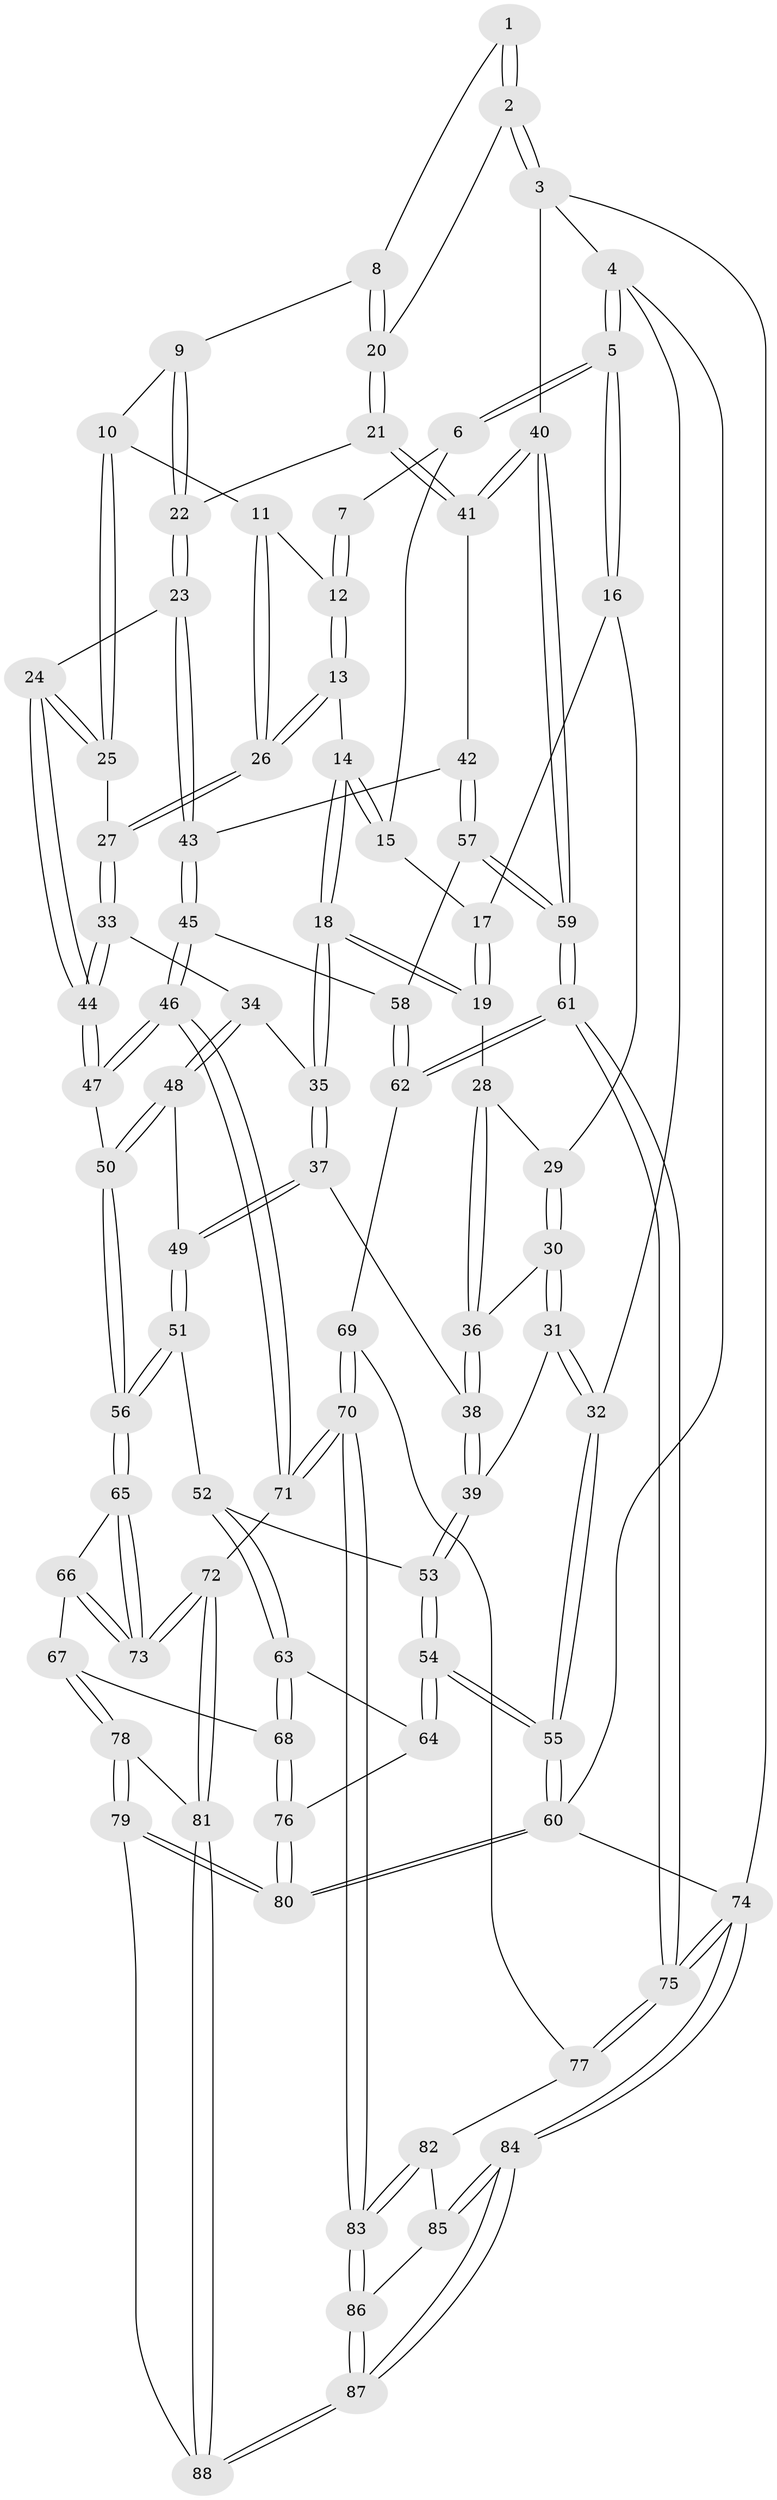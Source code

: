 // Generated by graph-tools (version 1.1) at 2025/03/03/09/25 03:03:25]
// undirected, 88 vertices, 217 edges
graph export_dot {
graph [start="1"]
  node [color=gray90,style=filled];
  1 [pos="+0.581544529197035+0"];
  2 [pos="+1+0"];
  3 [pos="+1+0"];
  4 [pos="+0+0"];
  5 [pos="+0+0"];
  6 [pos="+0.3105411299505752+0"];
  7 [pos="+0.471213718625156+0"];
  8 [pos="+0.6530242613471329+0.07179824022389088"];
  9 [pos="+0.6486437565178721+0.07787727363461659"];
  10 [pos="+0.6165357606761788+0.0965975290788787"];
  11 [pos="+0.545538365037385+0.08217557555252375"];
  12 [pos="+0.5137528209283554+0.04892717384630766"];
  13 [pos="+0.3676151532276115+0.141084046579236"];
  14 [pos="+0.3454625516215779+0.14541614865428923"];
  15 [pos="+0.30675123456141+0"];
  16 [pos="+0.04191051688438281+0.02153570275805234"];
  17 [pos="+0.21113573072276304+0.07687255826652409"];
  18 [pos="+0.3361130836404473+0.15891692021403553"];
  19 [pos="+0.24046575449425864+0.16489548501286022"];
  20 [pos="+1+0"];
  21 [pos="+0.8343072616242817+0.17390034184171432"];
  22 [pos="+0.8218518100391665+0.18032346441859637"];
  23 [pos="+0.7305685989712386+0.2573116602760089"];
  24 [pos="+0.6979048427114658+0.2541324107406032"];
  25 [pos="+0.663272436241027+0.23188661481691142"];
  26 [pos="+0.5151430775023589+0.21399700709411462"];
  27 [pos="+0.5225316690341012+0.24039292311831092"];
  28 [pos="+0.2046485910693796+0.18231309290046632"];
  29 [pos="+0.06090872053059034+0.06084116925840499"];
  30 [pos="+0.07278262686575258+0.21695579840731974"];
  31 [pos="+0.024363223681514702+0.330554155141669"];
  32 [pos="+0+0.3422097698084985"];
  33 [pos="+0.4672004178714404+0.34692056194753523"];
  34 [pos="+0.4255072959803997+0.33842661725944473"];
  35 [pos="+0.3603685865314338+0.32355888608014755"];
  36 [pos="+0.19713383731375866+0.19749182933708892"];
  37 [pos="+0.2721983871378189+0.377420687176866"];
  38 [pos="+0.18853055306899072+0.35974054666078953"];
  39 [pos="+0.1286620396755215+0.3760324462817133"];
  40 [pos="+1+0.4668677779679504"];
  41 [pos="+0.9867019476228488+0.4047530880955431"];
  42 [pos="+0.8123425459165055+0.41924721595549885"];
  43 [pos="+0.7783501971789804+0.41822189853437"];
  44 [pos="+0.5377413327717738+0.4368892395373847"];
  45 [pos="+0.6595479809571735+0.5417501921741142"];
  46 [pos="+0.6265413631317512+0.5498633115028857"];
  47 [pos="+0.5675225661491275+0.5313821842978819"];
  48 [pos="+0.3807061190324589+0.47019573229638245"];
  49 [pos="+0.2800550658802295+0.41272907127945735"];
  50 [pos="+0.5044219458809321+0.5706138905100707"];
  51 [pos="+0.2915872904374984+0.5775928258436607"];
  52 [pos="+0.2834284910878179+0.5841027196164149"];
  53 [pos="+0.11180723682253033+0.5303914960086554"];
  54 [pos="+0+0.7386310469196061"];
  55 [pos="+0+0.7959810042773663"];
  56 [pos="+0.48014177167906197+0.589535323220682"];
  57 [pos="+0.8594237524062219+0.5608181917292442"];
  58 [pos="+0.7575884488985748+0.5911183687864663"];
  59 [pos="+1+0.5582560339245932"];
  60 [pos="+0+1"];
  61 [pos="+1+0.5819954784809839"];
  62 [pos="+0.8359826110255587+0.6877930583951986"];
  63 [pos="+0.2535989600208812+0.6655573250225136"];
  64 [pos="+0.21900498025591913+0.6855126556314238"];
  65 [pos="+0.472546477485653+0.6253970781624077"];
  66 [pos="+0.41086660211398596+0.7688844624700044"];
  67 [pos="+0.3736581569623792+0.7970278240817973"];
  68 [pos="+0.3639724574520873+0.7944249561048268"];
  69 [pos="+0.8124824517481234+0.7594163532091385"];
  70 [pos="+0.6939556447983216+0.8308211514074425"];
  71 [pos="+0.6724581268263335+0.8191182990457426"];
  72 [pos="+0.5955522307100884+0.8363382882816047"];
  73 [pos="+0.5859113522054976+0.8300842833525701"];
  74 [pos="+1+1"];
  75 [pos="+1+0.7436166627534235"];
  76 [pos="+0.2271081711670523+0.8461506240004207"];
  77 [pos="+0.9457920849373291+0.8368295014121214"];
  78 [pos="+0.39313103514411657+0.8843679604431199"];
  79 [pos="+0.30409813001366126+1"];
  80 [pos="+0+1"];
  81 [pos="+0.545450614179181+0.8973999910282351"];
  82 [pos="+0.9350369780000586+0.8507469775205242"];
  83 [pos="+0.7413517028041577+0.9344373705153826"];
  84 [pos="+0.8918257429279989+1"];
  85 [pos="+0.9278379693336379+0.8867214011892228"];
  86 [pos="+0.7530538699832311+1"];
  87 [pos="+0.7675282292057087+1"];
  88 [pos="+0.5110909482245644+1"];
  1 -- 2;
  1 -- 2;
  1 -- 8;
  2 -- 3;
  2 -- 3;
  2 -- 20;
  3 -- 4;
  3 -- 40;
  3 -- 74;
  4 -- 5;
  4 -- 5;
  4 -- 32;
  4 -- 60;
  5 -- 6;
  5 -- 6;
  5 -- 16;
  5 -- 16;
  6 -- 7;
  6 -- 15;
  7 -- 12;
  7 -- 12;
  8 -- 9;
  8 -- 20;
  8 -- 20;
  9 -- 10;
  9 -- 22;
  9 -- 22;
  10 -- 11;
  10 -- 25;
  10 -- 25;
  11 -- 12;
  11 -- 26;
  11 -- 26;
  12 -- 13;
  12 -- 13;
  13 -- 14;
  13 -- 26;
  13 -- 26;
  14 -- 15;
  14 -- 15;
  14 -- 18;
  14 -- 18;
  15 -- 17;
  16 -- 17;
  16 -- 29;
  17 -- 19;
  17 -- 19;
  18 -- 19;
  18 -- 19;
  18 -- 35;
  18 -- 35;
  19 -- 28;
  20 -- 21;
  20 -- 21;
  21 -- 22;
  21 -- 41;
  21 -- 41;
  22 -- 23;
  22 -- 23;
  23 -- 24;
  23 -- 43;
  23 -- 43;
  24 -- 25;
  24 -- 25;
  24 -- 44;
  24 -- 44;
  25 -- 27;
  26 -- 27;
  26 -- 27;
  27 -- 33;
  27 -- 33;
  28 -- 29;
  28 -- 36;
  28 -- 36;
  29 -- 30;
  29 -- 30;
  30 -- 31;
  30 -- 31;
  30 -- 36;
  31 -- 32;
  31 -- 32;
  31 -- 39;
  32 -- 55;
  32 -- 55;
  33 -- 34;
  33 -- 44;
  33 -- 44;
  34 -- 35;
  34 -- 48;
  34 -- 48;
  35 -- 37;
  35 -- 37;
  36 -- 38;
  36 -- 38;
  37 -- 38;
  37 -- 49;
  37 -- 49;
  38 -- 39;
  38 -- 39;
  39 -- 53;
  39 -- 53;
  40 -- 41;
  40 -- 41;
  40 -- 59;
  40 -- 59;
  41 -- 42;
  42 -- 43;
  42 -- 57;
  42 -- 57;
  43 -- 45;
  43 -- 45;
  44 -- 47;
  44 -- 47;
  45 -- 46;
  45 -- 46;
  45 -- 58;
  46 -- 47;
  46 -- 47;
  46 -- 71;
  46 -- 71;
  47 -- 50;
  48 -- 49;
  48 -- 50;
  48 -- 50;
  49 -- 51;
  49 -- 51;
  50 -- 56;
  50 -- 56;
  51 -- 52;
  51 -- 56;
  51 -- 56;
  52 -- 53;
  52 -- 63;
  52 -- 63;
  53 -- 54;
  53 -- 54;
  54 -- 55;
  54 -- 55;
  54 -- 64;
  54 -- 64;
  55 -- 60;
  55 -- 60;
  56 -- 65;
  56 -- 65;
  57 -- 58;
  57 -- 59;
  57 -- 59;
  58 -- 62;
  58 -- 62;
  59 -- 61;
  59 -- 61;
  60 -- 80;
  60 -- 80;
  60 -- 74;
  61 -- 62;
  61 -- 62;
  61 -- 75;
  61 -- 75;
  62 -- 69;
  63 -- 64;
  63 -- 68;
  63 -- 68;
  64 -- 76;
  65 -- 66;
  65 -- 73;
  65 -- 73;
  66 -- 67;
  66 -- 73;
  66 -- 73;
  67 -- 68;
  67 -- 78;
  67 -- 78;
  68 -- 76;
  68 -- 76;
  69 -- 70;
  69 -- 70;
  69 -- 77;
  70 -- 71;
  70 -- 71;
  70 -- 83;
  70 -- 83;
  71 -- 72;
  72 -- 73;
  72 -- 73;
  72 -- 81;
  72 -- 81;
  74 -- 75;
  74 -- 75;
  74 -- 84;
  74 -- 84;
  75 -- 77;
  75 -- 77;
  76 -- 80;
  76 -- 80;
  77 -- 82;
  78 -- 79;
  78 -- 79;
  78 -- 81;
  79 -- 80;
  79 -- 80;
  79 -- 88;
  81 -- 88;
  81 -- 88;
  82 -- 83;
  82 -- 83;
  82 -- 85;
  83 -- 86;
  83 -- 86;
  84 -- 85;
  84 -- 85;
  84 -- 87;
  84 -- 87;
  85 -- 86;
  86 -- 87;
  86 -- 87;
  87 -- 88;
  87 -- 88;
}

